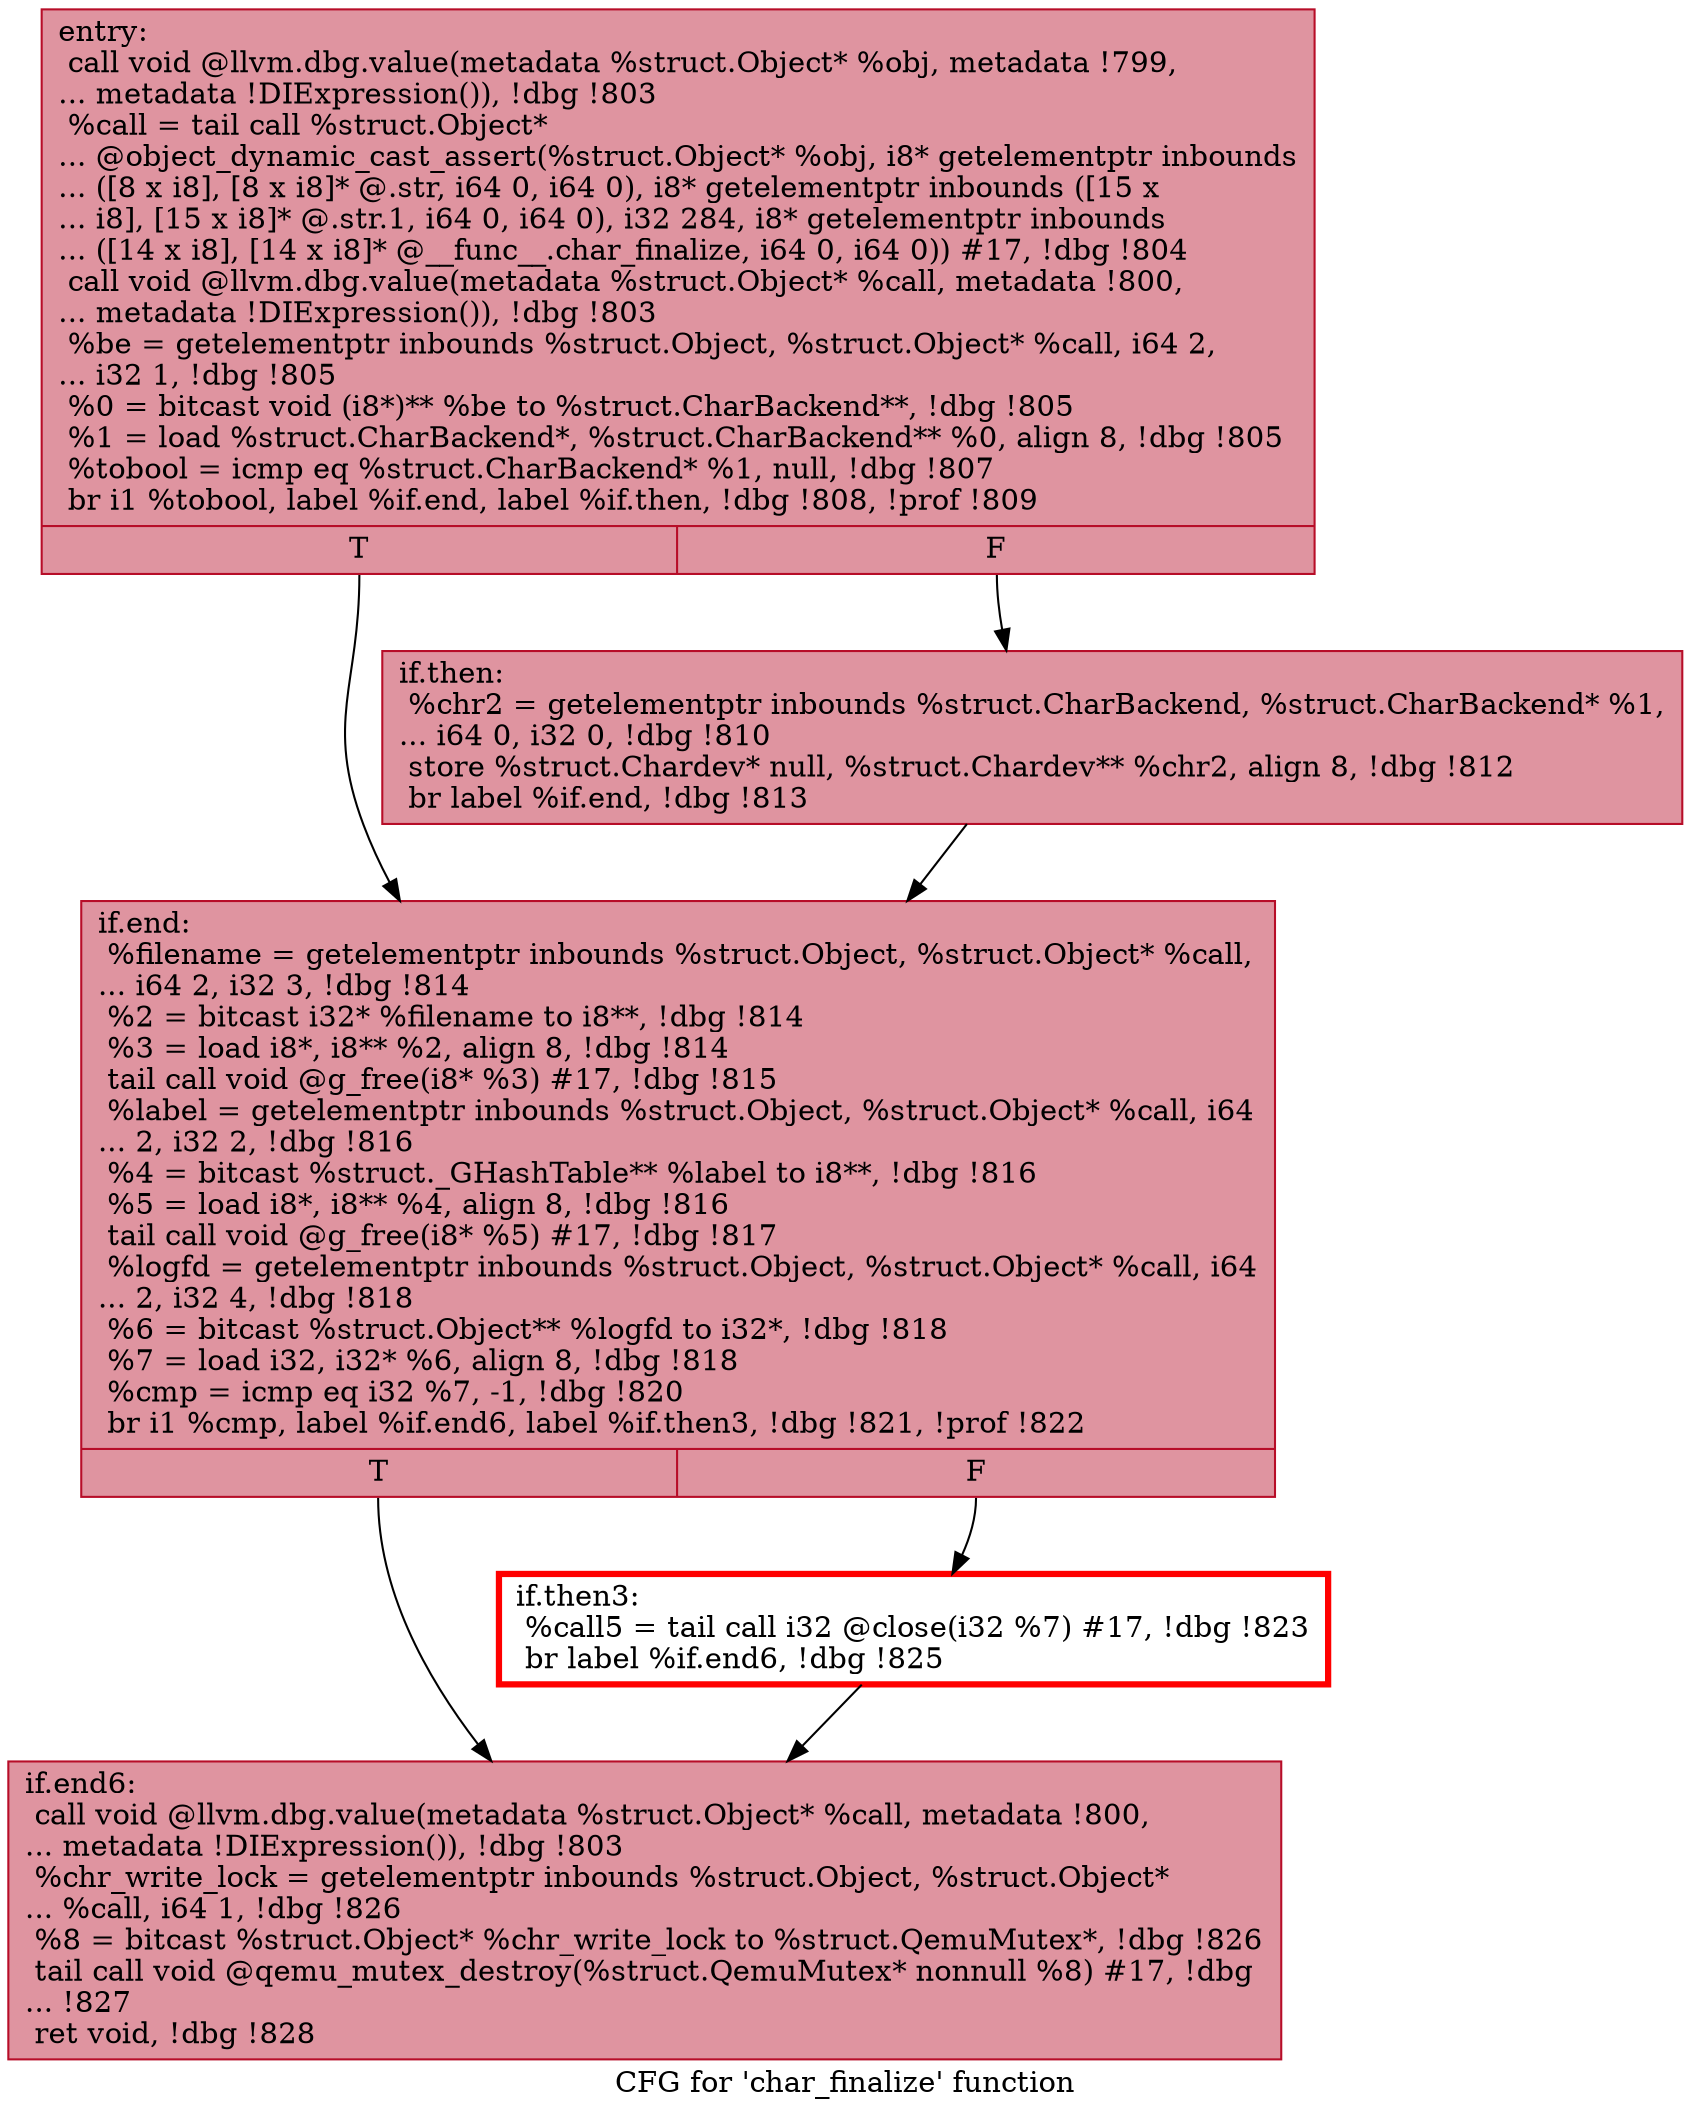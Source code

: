 digraph "CFG for 'char_finalize' function" {
	label="CFG for 'char_finalize' function";

	Node0x55fa00e67860 [shape=record,color="#b70d28ff", style=filled, fillcolor="#b70d2870",label="{entry:\l  call void @llvm.dbg.value(metadata %struct.Object* %obj, metadata !799,\l... metadata !DIExpression()), !dbg !803\l  %call = tail call %struct.Object*\l... @object_dynamic_cast_assert(%struct.Object* %obj, i8* getelementptr inbounds\l... ([8 x i8], [8 x i8]* @.str, i64 0, i64 0), i8* getelementptr inbounds ([15 x\l... i8], [15 x i8]* @.str.1, i64 0, i64 0), i32 284, i8* getelementptr inbounds\l... ([14 x i8], [14 x i8]* @__func__.char_finalize, i64 0, i64 0)) #17, !dbg !804\l  call void @llvm.dbg.value(metadata %struct.Object* %call, metadata !800,\l... metadata !DIExpression()), !dbg !803\l  %be = getelementptr inbounds %struct.Object, %struct.Object* %call, i64 2,\l... i32 1, !dbg !805\l  %0 = bitcast void (i8*)** %be to %struct.CharBackend**, !dbg !805\l  %1 = load %struct.CharBackend*, %struct.CharBackend** %0, align 8, !dbg !805\l  %tobool = icmp eq %struct.CharBackend* %1, null, !dbg !807\l  br i1 %tobool, label %if.end, label %if.then, !dbg !808, !prof !809\l|{<s0>T|<s1>F}}"];
	Node0x55fa00e67860:s0 -> Node0x55fa00e68540;
	Node0x55fa00e67860:s1 -> Node0x55fa00e68220;
	Node0x55fa00e68220 [shape=record,color="#b70d28ff", style=filled, fillcolor="#b70d2870",label="{if.then:                                          \l  %chr2 = getelementptr inbounds %struct.CharBackend, %struct.CharBackend* %1,\l... i64 0, i32 0, !dbg !810\l  store %struct.Chardev* null, %struct.Chardev** %chr2, align 8, !dbg !812\l  br label %if.end, !dbg !813\l}"];
	Node0x55fa00e68220 -> Node0x55fa00e68540;
	Node0x55fa00e68540 [shape=record,color="#b70d28ff", style=filled, fillcolor="#b70d2870",label="{if.end:                                           \l  %filename = getelementptr inbounds %struct.Object, %struct.Object* %call,\l... i64 2, i32 3, !dbg !814\l  %2 = bitcast i32* %filename to i8**, !dbg !814\l  %3 = load i8*, i8** %2, align 8, !dbg !814\l  tail call void @g_free(i8* %3) #17, !dbg !815\l  %label = getelementptr inbounds %struct.Object, %struct.Object* %call, i64\l... 2, i32 2, !dbg !816\l  %4 = bitcast %struct._GHashTable** %label to i8**, !dbg !816\l  %5 = load i8*, i8** %4, align 8, !dbg !816\l  tail call void @g_free(i8* %5) #17, !dbg !817\l  %logfd = getelementptr inbounds %struct.Object, %struct.Object* %call, i64\l... 2, i32 4, !dbg !818\l  %6 = bitcast %struct.Object** %logfd to i32*, !dbg !818\l  %7 = load i32, i32* %6, align 8, !dbg !818\l  %cmp = icmp eq i32 %7, -1, !dbg !820\l  br i1 %cmp, label %if.end6, label %if.then3, !dbg !821, !prof !822\l|{<s0>T|<s1>F}}"];
	Node0x55fa00e68540:s0 -> Node0x55fa00e69f50;
	Node0x55fa00e68540:s1 -> Node0x55fa00e69ee0;
	Node0x55fa00e69ee0 [shape=record,penwidth=3.0, color="red",label="{if.then3:                                         \l  %call5 = tail call i32 @close(i32 %7) #17, !dbg !823\l  br label %if.end6, !dbg !825\l}"];
	Node0x55fa00e69ee0 -> Node0x55fa00e69f50;
	Node0x55fa00e69f50 [shape=record,color="#b70d28ff", style=filled, fillcolor="#b70d2870",label="{if.end6:                                          \l  call void @llvm.dbg.value(metadata %struct.Object* %call, metadata !800,\l... metadata !DIExpression()), !dbg !803\l  %chr_write_lock = getelementptr inbounds %struct.Object, %struct.Object*\l... %call, i64 1, !dbg !826\l  %8 = bitcast %struct.Object* %chr_write_lock to %struct.QemuMutex*, !dbg !826\l  tail call void @qemu_mutex_destroy(%struct.QemuMutex* nonnull %8) #17, !dbg\l... !827\l  ret void, !dbg !828\l}"];
}
